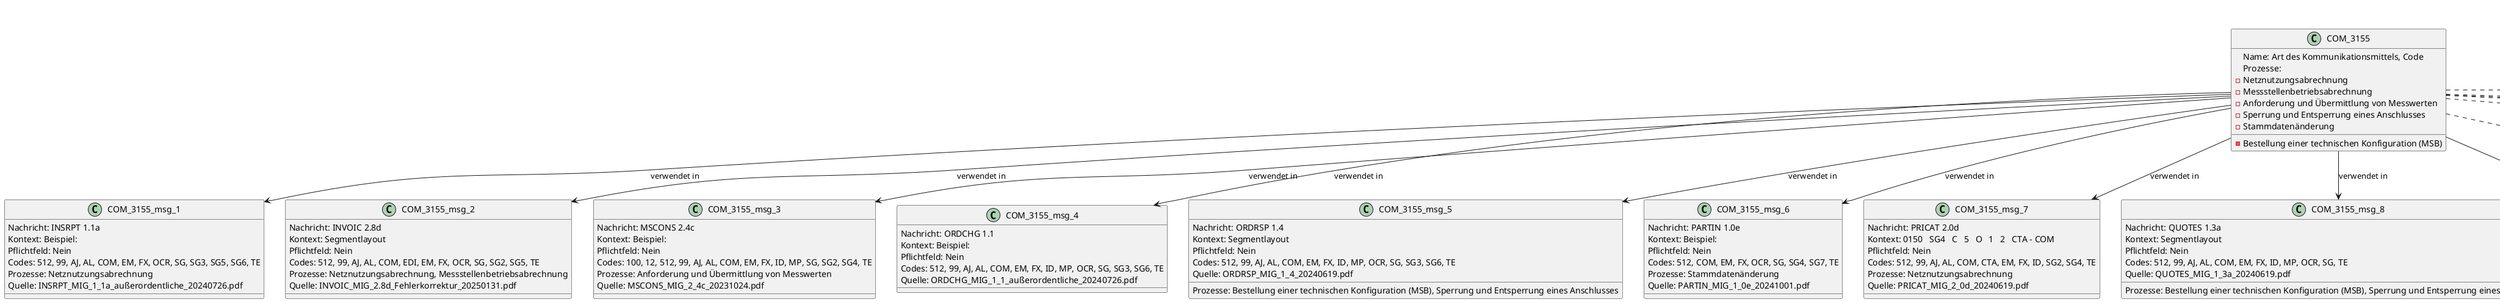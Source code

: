 @startuml
title Datenatlas – COM:3155
class COM_3155 {
  Name: Art des Kommunikationsmittels, Code
  Prozesse:
    - Netznutzungsabrechnung
    - Messstellenbetriebsabrechnung
    - Anforderung und Übermittlung von Messwerten
    - Bestellung einer technischen Konfiguration (MSB)
    - Sperrung und Entsperrung eines Anschlusses
    - Stammdatenänderung
}
class COM_3155_msg_1 {
  Nachricht: INSRPT 1.1a
  Kontext: Beispiel:
  Pflichtfeld: Nein
  Codes: 512, 99, AJ, AL, COM, EM, FX, OCR, SG, SG3, SG5, SG6, TE
  Prozesse: Netznutzungsabrechnung
  Quelle: INSRPT_MIG_1_1a_außerordentliche_20240726.pdf
}
COM_3155 --> COM_3155_msg_1 : verwendet in
class COM_3155_msg_2 {
  Nachricht: INVOIC 2.8d
  Kontext: Segmentlayout
  Pflichtfeld: Nein
  Codes: 512, 99, AJ, AL, COM, EDI, EM, FX, OCR, SG, SG2, SG5, TE
  Prozesse: Netznutzungsabrechnung, Messstellenbetriebsabrechnung
  Quelle: INVOIC_MIG_2.8d_Fehlerkorrektur_20250131.pdf
}
COM_3155 --> COM_3155_msg_2 : verwendet in
class COM_3155_msg_3 {
  Nachricht: MSCONS 2.4c
  Kontext: Beispiel:
  Pflichtfeld: Nein
  Codes: 100, 12, 512, 99, AJ, AL, COM, EM, FX, ID, MP, SG, SG2, SG4, TE
  Prozesse: Anforderung und Übermittlung von Messwerten
  Quelle: MSCONS_MIG_2_4c_20231024.pdf
}
COM_3155 --> COM_3155_msg_3 : verwendet in
class COM_3155_msg_4 {
  Nachricht: ORDCHG 1.1
  Kontext: Beispiel:
  Pflichtfeld: Nein
  Codes: 512, 99, AJ, AL, COM, EM, FX, ID, MP, OCR, SG, SG3, SG6, TE
  Quelle: ORDCHG_MIG_1_1_außerordentliche_20240726.pdf
}
COM_3155 --> COM_3155_msg_4 : verwendet in
class COM_3155_msg_5 {
  Nachricht: ORDRSP 1.4
  Kontext: Segmentlayout
  Pflichtfeld: Nein
  Codes: 512, 99, AJ, AL, COM, EM, FX, ID, MP, OCR, SG, SG3, SG6, TE
  Prozesse: Bestellung einer technischen Konfiguration (MSB), Sperrung und Entsperrung eines Anschlusses
  Quelle: ORDRSP_MIG_1_4_20240619.pdf
}
COM_3155 --> COM_3155_msg_5 : verwendet in
class COM_3155_msg_6 {
  Nachricht: PARTIN 1.0e
  Kontext: Beispiel:
  Pflichtfeld: Nein
  Codes: 512, COM, EM, FX, OCR, SG, SG4, SG7, TE
  Prozesse: Stammdatenänderung
  Quelle: PARTIN_MIG_1_0e_20241001.pdf
}
COM_3155 --> COM_3155_msg_6 : verwendet in
class COM_3155_msg_7 {
  Nachricht: PRICAT 2.0d
  Kontext: 0150   SG4   C   5   O   1   2   CTA - COM
  Pflichtfeld: Nein
  Codes: 512, 99, AJ, AL, COM, CTA, EM, FX, ID, SG2, SG4, TE
  Prozesse: Netznutzungsabrechnung
  Quelle: PRICAT_MIG_2_0d_20240619.pdf
}
COM_3155 --> COM_3155_msg_7 : verwendet in
class COM_3155_msg_8 {
  Nachricht: QUOTES 1.3a
  Kontext: Segmentlayout
  Pflichtfeld: Nein
  Codes: 512, 99, AJ, AL, COM, EM, FX, ID, MP, OCR, SG, TE
  Prozesse: Bestellung einer technischen Konfiguration (MSB), Sperrung und Entsperrung eines Anschlusses
  Quelle: QUOTES_MIG_1_3a_20240619.pdf
}
COM_3155 --> COM_3155_msg_8 : verwendet in
class COM_3155_msg_9 {
  Nachricht: REMADV 2.9c
  Kontext: Segmentlayout
  Pflichtfeld: Nein
  Codes: 512, 99, AJ, AL, COM, EM, FX, ID, MP, OCR, SG1, SG3, TE
  Prozesse: Netznutzungsabrechnung
  Quelle: REMADV_MIG_2.9c_außerordentliche_20240726.pdf
}
COM_3155 --> COM_3155_msg_9 : verwendet in
class COM_3155_proc_1 <<process>> {
  Netznutzungsabrechnung
  Gesetze: StromNEV, StromNZV
  Zusammenfassung: Wie funktioniert die Netznutzungsabrechnung zwischen Netzbetreiber und Lieferant?
}
COM_3155 ..> COM_3155_proc_1 : eingebettet in
class COM_3155_proc_2 <<process>> {
  Messstellenbetriebsabrechnung
  Gesetze: MsbG
  Zusammenfassung: Beschreibe den Prozess der Abrechnung von Messstellenbetriebsleistungen.
}
COM_3155 ..> COM_3155_proc_2 : eingebettet in
class COM_3155_proc_3 <<process>> {
  Anforderung und Übermittlung von Messwerten
  Gesetze: MsbG
  Zusammenfassung: Wie kann ein Marktpartner (z.B.
}
COM_3155 ..> COM_3155_proc_3 : eingebettet in
class COM_3155_proc_4 <<process>> {
  Bestellung einer technischen Konfiguration (MSB)
  Gesetze: MsbG, EnWG
  Zusammenfassung: Erläutere den Prozess zur Bestellung einer spezifischen technischen Konfiguration bei einem Messstellenbetreiber, beispielsweise für ein intelligentes Messsystem.
}
COM_3155 ..> COM_3155_proc_4 : eingebettet in
class COM_3155_proc_5 <<process>> {
  Sperrung und Entsperrung eines Anschlusses
  Gesetze: StromGVV
  Zusammenfassung: Beschreibe den End-to-End-Prozess für die Sperrung und Wiederherstellung eines Netzanschlusses.
}
COM_3155 ..> COM_3155_proc_5 : eingebettet in
class COM_3155_proc_6 <<process>> {
  Stammdatenänderung
  Zusammenfassung: Wie wird eine Stammdatenänderung an einer Marktlokation, wie z.B.
}
COM_3155 ..> COM_3155_proc_6 : eingebettet in
@enduml